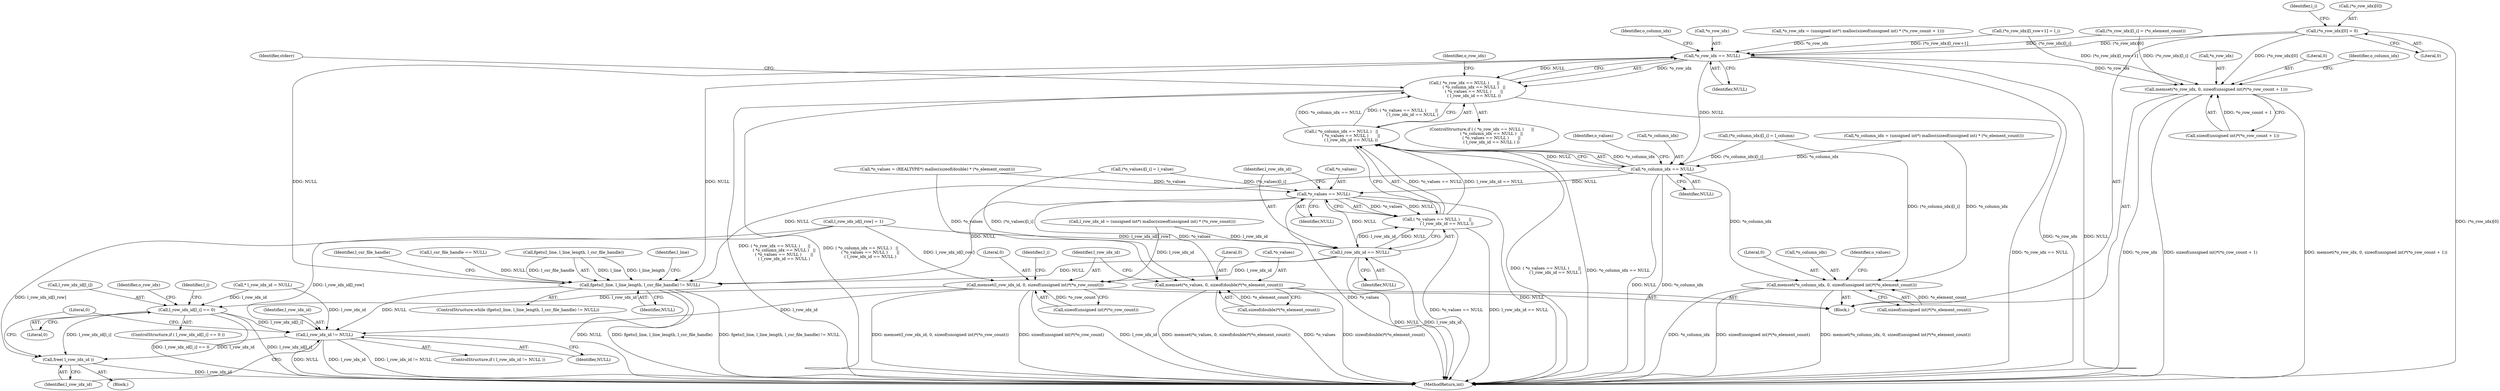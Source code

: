 digraph "0_libxsmm_151481489192e6d1997f8bde52c5c425ea41741d_0@array" {
"1000347" [label="(Call,(*o_row_idx)[0] = 0)"];
"1000267" [label="(Call,*o_row_idx == NULL)"];
"1000161" [label="(Call,fgets(l_line, l_line_length, l_csr_file_handle) != NULL)"];
"1000466" [label="(Call,l_row_idx_id != NULL)"];
"1000470" [label="(Call,free( l_row_idx_id ))"];
"1000266" [label="(Call,( *o_row_idx == NULL )      ||\n               ( *o_column_idx == NULL )   ||\n               ( *o_values == NULL )       ||\n               ( l_row_idx_id == NULL ))"];
"1000272" [label="(Call,*o_column_idx == NULL)"];
"1000271" [label="(Call,( *o_column_idx == NULL )   ||\n               ( *o_values == NULL )       ||\n               ( l_row_idx_id == NULL ))"];
"1000277" [label="(Call,*o_values == NULL)"];
"1000276" [label="(Call,( *o_values == NULL )       ||\n               ( l_row_idx_id == NULL ))"];
"1000281" [label="(Call,l_row_idx_id == NULL)"];
"1000320" [label="(Call,memset(l_row_idx_id, 0, sizeof(unsigned int)*(*o_row_count)))"];
"1000448" [label="(Call,l_row_idx_id[l_i] == 0)"];
"1000311" [label="(Call,memset(*o_values, 0, sizeof(double)*(*o_element_count)))"];
"1000302" [label="(Call,memset(*o_column_idx, 0, sizeof(unsigned int)*(*o_element_count)))"];
"1000291" [label="(Call,memset(*o_row_idx, 0, sizeof(unsigned int)*(*o_row_count + 1)))"];
"1000347" [label="(Call,(*o_row_idx)[0] = 0)"];
"1000150" [label="(Call,l_csr_file_handle == NULL)"];
"1000465" [label="(ControlStructure,if ( l_row_idx_id != NULL ))"];
"1000137" [label="(Call,* l_row_idx_id = NULL)"];
"1000312" [label="(Call,*o_values)"];
"1000265" [label="(ControlStructure,if ( ( *o_row_idx == NULL )      ||\n               ( *o_column_idx == NULL )   ||\n               ( *o_values == NULL )       ||\n               ( l_row_idx_id == NULL ) ))"];
"1000283" [label="(Identifier,NULL)"];
"1000171" [label="(Identifier,l_line)"];
"1000452" [label="(Literal,0)"];
"1000305" [label="(Literal,0)"];
"1000160" [label="(ControlStructure,while (fgets(l_line, l_line_length, l_csr_file_handle) != NULL))"];
"1000162" [label="(Call,fgets(l_line, l_line_length, l_csr_file_handle))"];
"1000467" [label="(Identifier,l_row_idx_id)"];
"1000291" [label="(Call,memset(*o_row_idx, 0, sizeof(unsigned int)*(*o_row_count + 1)))"];
"1000273" [label="(Call,*o_column_idx)"];
"1000268" [label="(Call,*o_row_idx)"];
"1000219" [label="(Block,)"];
"1000466" [label="(Call,l_row_idx_id != NULL)"];
"1000303" [label="(Call,*o_column_idx)"];
"1000295" [label="(Call,sizeof(unsigned int)*(*o_row_count + 1))"];
"1000277" [label="(Call,*o_values == NULL)"];
"1000423" [label="(Identifier,l_csr_file_handle)"];
"1000414" [label="(Call,(*o_row_idx)[l_row+1] = l_i)"];
"1000401" [label="(Call,(*o_values)[l_i] = l_value)"];
"1000323" [label="(Call,sizeof(unsigned int)*(*o_row_count))"];
"1000330" [label="(Identifier,l_i)"];
"1000449" [label="(Call,l_row_idx_id[l_i])"];
"1000306" [label="(Call,sizeof(unsigned int)*(*o_element_count))"];
"1000294" [label="(Literal,0)"];
"1000340" [label="(Call,(*o_row_idx)[l_i] = (*o_element_count))"];
"1000302" [label="(Call,memset(*o_column_idx, 0, sizeof(unsigned int)*(*o_element_count)))"];
"1000474" [label="(MethodReturn,int)"];
"1000276" [label="(Call,( *o_values == NULL )       ||\n               ( l_row_idx_id == NULL ))"];
"1000231" [label="(Call,*o_row_idx = (unsigned int*) malloc(sizeof(unsigned int) * (*o_row_count + 1)))"];
"1000448" [label="(Call,l_row_idx_id[l_i] == 0)"];
"1000311" [label="(Call,memset(*o_values, 0, sizeof(double)*(*o_element_count)))"];
"1000304" [label="(Identifier,o_column_idx)"];
"1000282" [label="(Identifier,l_row_idx_id)"];
"1000292" [label="(Call,*o_row_idx)"];
"1000266" [label="(Call,( *o_row_idx == NULL )      ||\n               ( *o_column_idx == NULL )   ||\n               ( *o_values == NULL )       ||\n               ( l_row_idx_id == NULL ))"];
"1000270" [label="(Identifier,NULL)"];
"1000275" [label="(Identifier,NULL)"];
"1000272" [label="(Call,*o_column_idx == NULL)"];
"1000395" [label="(Call,(*o_column_idx)[l_i] = l_column)"];
"1000161" [label="(Call,fgets(l_line, l_line_length, l_csr_file_handle) != NULL)"];
"1000255" [label="(Call,l_row_idx_id = (unsigned int*) malloc(sizeof(unsigned int) * (*o_row_count)))"];
"1000313" [label="(Identifier,o_values)"];
"1000286" [label="(Identifier,stderr)"];
"1000166" [label="(Identifier,NULL)"];
"1000293" [label="(Identifier,o_row_idx)"];
"1000457" [label="(Identifier,o_row_idx)"];
"1000278" [label="(Call,*o_values)"];
"1000267" [label="(Call,*o_row_idx == NULL)"];
"1000468" [label="(Identifier,NULL)"];
"1000469" [label="(Block,)"];
"1000473" [label="(Literal,0)"];
"1000352" [label="(Literal,0)"];
"1000220" [label="(Call,*o_column_idx = (unsigned int*) malloc(sizeof(unsigned int) * (*o_element_count)))"];
"1000279" [label="(Identifier,o_values)"];
"1000354" [label="(Identifier,l_i)"];
"1000470" [label="(Call,free( l_row_idx_id ))"];
"1000271" [label="(Call,( *o_column_idx == NULL )   ||\n               ( *o_values == NULL )       ||\n               ( l_row_idx_id == NULL ))"];
"1000322" [label="(Literal,0)"];
"1000445" [label="(Identifier,l_i)"];
"1000471" [label="(Identifier,l_row_idx_id)"];
"1000321" [label="(Identifier,l_row_idx_id)"];
"1000315" [label="(Call,sizeof(double)*(*o_element_count))"];
"1000314" [label="(Literal,0)"];
"1000348" [label="(Call,(*o_row_idx)[0])"];
"1000244" [label="(Call,*o_values = (REALTYPE*) malloc(sizeof(double) * (*o_element_count)))"];
"1000280" [label="(Identifier,NULL)"];
"1000281" [label="(Call,l_row_idx_id == NULL)"];
"1000409" [label="(Call,l_row_idx_id[l_row] = 1)"];
"1000320" [label="(Call,memset(l_row_idx_id, 0, sizeof(unsigned int)*(*o_row_count)))"];
"1000274" [label="(Identifier,o_column_idx)"];
"1000447" [label="(ControlStructure,if ( l_row_idx_id[l_i] == 0 ))"];
"1000347" -> "1000219"  [label="AST: "];
"1000347" -> "1000352"  [label="CFG: "];
"1000348" -> "1000347"  [label="AST: "];
"1000352" -> "1000347"  [label="AST: "];
"1000354" -> "1000347"  [label="CFG: "];
"1000347" -> "1000474"  [label="DDG: (*o_row_idx)[0]"];
"1000347" -> "1000267"  [label="DDG: (*o_row_idx)[0]"];
"1000347" -> "1000291"  [label="DDG: (*o_row_idx)[0]"];
"1000267" -> "1000266"  [label="AST: "];
"1000267" -> "1000270"  [label="CFG: "];
"1000268" -> "1000267"  [label="AST: "];
"1000270" -> "1000267"  [label="AST: "];
"1000274" -> "1000267"  [label="CFG: "];
"1000266" -> "1000267"  [label="CFG: "];
"1000267" -> "1000474"  [label="DDG: *o_row_idx"];
"1000267" -> "1000474"  [label="DDG: NULL"];
"1000267" -> "1000161"  [label="DDG: NULL"];
"1000267" -> "1000266"  [label="DDG: *o_row_idx"];
"1000267" -> "1000266"  [label="DDG: NULL"];
"1000340" -> "1000267"  [label="DDG: (*o_row_idx)[l_i]"];
"1000414" -> "1000267"  [label="DDG: (*o_row_idx)[l_row+1]"];
"1000231" -> "1000267"  [label="DDG: *o_row_idx"];
"1000161" -> "1000267"  [label="DDG: NULL"];
"1000267" -> "1000272"  [label="DDG: NULL"];
"1000267" -> "1000291"  [label="DDG: *o_row_idx"];
"1000161" -> "1000160"  [label="AST: "];
"1000161" -> "1000166"  [label="CFG: "];
"1000162" -> "1000161"  [label="AST: "];
"1000166" -> "1000161"  [label="AST: "];
"1000171" -> "1000161"  [label="CFG: "];
"1000423" -> "1000161"  [label="CFG: "];
"1000161" -> "1000474"  [label="DDG: NULL"];
"1000161" -> "1000474"  [label="DDG: fgets(l_line, l_line_length, l_csr_file_handle)"];
"1000161" -> "1000474"  [label="DDG: fgets(l_line, l_line_length, l_csr_file_handle) != NULL"];
"1000162" -> "1000161"  [label="DDG: l_line"];
"1000162" -> "1000161"  [label="DDG: l_line_length"];
"1000162" -> "1000161"  [label="DDG: l_csr_file_handle"];
"1000272" -> "1000161"  [label="DDG: NULL"];
"1000277" -> "1000161"  [label="DDG: NULL"];
"1000281" -> "1000161"  [label="DDG: NULL"];
"1000150" -> "1000161"  [label="DDG: NULL"];
"1000161" -> "1000466"  [label="DDG: NULL"];
"1000466" -> "1000465"  [label="AST: "];
"1000466" -> "1000468"  [label="CFG: "];
"1000467" -> "1000466"  [label="AST: "];
"1000468" -> "1000466"  [label="AST: "];
"1000471" -> "1000466"  [label="CFG: "];
"1000473" -> "1000466"  [label="CFG: "];
"1000466" -> "1000474"  [label="DDG: NULL"];
"1000466" -> "1000474"  [label="DDG: l_row_idx_id"];
"1000466" -> "1000474"  [label="DDG: l_row_idx_id != NULL"];
"1000448" -> "1000466"  [label="DDG: l_row_idx_id[l_i]"];
"1000409" -> "1000466"  [label="DDG: l_row_idx_id[l_row]"];
"1000137" -> "1000466"  [label="DDG: l_row_idx_id"];
"1000320" -> "1000466"  [label="DDG: l_row_idx_id"];
"1000466" -> "1000470"  [label="DDG: l_row_idx_id"];
"1000470" -> "1000469"  [label="AST: "];
"1000470" -> "1000471"  [label="CFG: "];
"1000471" -> "1000470"  [label="AST: "];
"1000473" -> "1000470"  [label="CFG: "];
"1000470" -> "1000474"  [label="DDG: l_row_idx_id"];
"1000448" -> "1000470"  [label="DDG: l_row_idx_id[l_i]"];
"1000409" -> "1000470"  [label="DDG: l_row_idx_id[l_row]"];
"1000266" -> "1000265"  [label="AST: "];
"1000266" -> "1000271"  [label="CFG: "];
"1000271" -> "1000266"  [label="AST: "];
"1000286" -> "1000266"  [label="CFG: "];
"1000293" -> "1000266"  [label="CFG: "];
"1000266" -> "1000474"  [label="DDG: *o_row_idx == NULL"];
"1000266" -> "1000474"  [label="DDG: ( *o_row_idx == NULL )      ||\n               ( *o_column_idx == NULL )   ||\n               ( *o_values == NULL )       ||\n               ( l_row_idx_id == NULL )"];
"1000266" -> "1000474"  [label="DDG: ( *o_column_idx == NULL )   ||\n               ( *o_values == NULL )       ||\n               ( l_row_idx_id == NULL )"];
"1000271" -> "1000266"  [label="DDG: *o_column_idx == NULL"];
"1000271" -> "1000266"  [label="DDG: ( *o_values == NULL )       ||\n               ( l_row_idx_id == NULL )"];
"1000272" -> "1000271"  [label="AST: "];
"1000272" -> "1000275"  [label="CFG: "];
"1000273" -> "1000272"  [label="AST: "];
"1000275" -> "1000272"  [label="AST: "];
"1000279" -> "1000272"  [label="CFG: "];
"1000271" -> "1000272"  [label="CFG: "];
"1000272" -> "1000474"  [label="DDG: NULL"];
"1000272" -> "1000474"  [label="DDG: *o_column_idx"];
"1000272" -> "1000271"  [label="DDG: *o_column_idx"];
"1000272" -> "1000271"  [label="DDG: NULL"];
"1000395" -> "1000272"  [label="DDG: (*o_column_idx)[l_i]"];
"1000220" -> "1000272"  [label="DDG: *o_column_idx"];
"1000272" -> "1000277"  [label="DDG: NULL"];
"1000272" -> "1000302"  [label="DDG: *o_column_idx"];
"1000271" -> "1000276"  [label="CFG: "];
"1000276" -> "1000271"  [label="AST: "];
"1000271" -> "1000474"  [label="DDG: ( *o_values == NULL )       ||\n               ( l_row_idx_id == NULL )"];
"1000271" -> "1000474"  [label="DDG: *o_column_idx == NULL"];
"1000276" -> "1000271"  [label="DDG: *o_values == NULL"];
"1000276" -> "1000271"  [label="DDG: l_row_idx_id == NULL"];
"1000277" -> "1000276"  [label="AST: "];
"1000277" -> "1000280"  [label="CFG: "];
"1000278" -> "1000277"  [label="AST: "];
"1000280" -> "1000277"  [label="AST: "];
"1000282" -> "1000277"  [label="CFG: "];
"1000276" -> "1000277"  [label="CFG: "];
"1000277" -> "1000474"  [label="DDG: NULL"];
"1000277" -> "1000474"  [label="DDG: *o_values"];
"1000277" -> "1000276"  [label="DDG: *o_values"];
"1000277" -> "1000276"  [label="DDG: NULL"];
"1000401" -> "1000277"  [label="DDG: (*o_values)[l_i]"];
"1000244" -> "1000277"  [label="DDG: *o_values"];
"1000277" -> "1000281"  [label="DDG: NULL"];
"1000277" -> "1000311"  [label="DDG: *o_values"];
"1000276" -> "1000281"  [label="CFG: "];
"1000281" -> "1000276"  [label="AST: "];
"1000276" -> "1000474"  [label="DDG: l_row_idx_id == NULL"];
"1000276" -> "1000474"  [label="DDG: *o_values == NULL"];
"1000281" -> "1000276"  [label="DDG: l_row_idx_id"];
"1000281" -> "1000276"  [label="DDG: NULL"];
"1000281" -> "1000283"  [label="CFG: "];
"1000282" -> "1000281"  [label="AST: "];
"1000283" -> "1000281"  [label="AST: "];
"1000281" -> "1000474"  [label="DDG: l_row_idx_id"];
"1000281" -> "1000474"  [label="DDG: NULL"];
"1000409" -> "1000281"  [label="DDG: l_row_idx_id[l_row]"];
"1000255" -> "1000281"  [label="DDG: l_row_idx_id"];
"1000281" -> "1000320"  [label="DDG: l_row_idx_id"];
"1000320" -> "1000219"  [label="AST: "];
"1000320" -> "1000323"  [label="CFG: "];
"1000321" -> "1000320"  [label="AST: "];
"1000322" -> "1000320"  [label="AST: "];
"1000323" -> "1000320"  [label="AST: "];
"1000330" -> "1000320"  [label="CFG: "];
"1000320" -> "1000474"  [label="DDG: sizeof(unsigned int)*(*o_row_count)"];
"1000320" -> "1000474"  [label="DDG: l_row_idx_id"];
"1000320" -> "1000474"  [label="DDG: memset(l_row_idx_id, 0, sizeof(unsigned int)*(*o_row_count))"];
"1000409" -> "1000320"  [label="DDG: l_row_idx_id[l_row]"];
"1000255" -> "1000320"  [label="DDG: l_row_idx_id"];
"1000323" -> "1000320"  [label="DDG: *o_row_count"];
"1000320" -> "1000448"  [label="DDG: l_row_idx_id"];
"1000448" -> "1000447"  [label="AST: "];
"1000448" -> "1000452"  [label="CFG: "];
"1000449" -> "1000448"  [label="AST: "];
"1000452" -> "1000448"  [label="AST: "];
"1000457" -> "1000448"  [label="CFG: "];
"1000445" -> "1000448"  [label="CFG: "];
"1000448" -> "1000474"  [label="DDG: l_row_idx_id[l_i]"];
"1000448" -> "1000474"  [label="DDG: l_row_idx_id[l_i] == 0"];
"1000137" -> "1000448"  [label="DDG: l_row_idx_id"];
"1000311" -> "1000219"  [label="AST: "];
"1000311" -> "1000315"  [label="CFG: "];
"1000312" -> "1000311"  [label="AST: "];
"1000314" -> "1000311"  [label="AST: "];
"1000315" -> "1000311"  [label="AST: "];
"1000321" -> "1000311"  [label="CFG: "];
"1000311" -> "1000474"  [label="DDG: *o_values"];
"1000311" -> "1000474"  [label="DDG: sizeof(double)*(*o_element_count)"];
"1000311" -> "1000474"  [label="DDG: memset(*o_values, 0, sizeof(double)*(*o_element_count))"];
"1000401" -> "1000311"  [label="DDG: (*o_values)[l_i]"];
"1000244" -> "1000311"  [label="DDG: *o_values"];
"1000315" -> "1000311"  [label="DDG: *o_element_count"];
"1000302" -> "1000219"  [label="AST: "];
"1000302" -> "1000306"  [label="CFG: "];
"1000303" -> "1000302"  [label="AST: "];
"1000305" -> "1000302"  [label="AST: "];
"1000306" -> "1000302"  [label="AST: "];
"1000313" -> "1000302"  [label="CFG: "];
"1000302" -> "1000474"  [label="DDG: *o_column_idx"];
"1000302" -> "1000474"  [label="DDG: sizeof(unsigned int)*(*o_element_count)"];
"1000302" -> "1000474"  [label="DDG: memset(*o_column_idx, 0, sizeof(unsigned int)*(*o_element_count))"];
"1000395" -> "1000302"  [label="DDG: (*o_column_idx)[l_i]"];
"1000220" -> "1000302"  [label="DDG: *o_column_idx"];
"1000306" -> "1000302"  [label="DDG: *o_element_count"];
"1000291" -> "1000219"  [label="AST: "];
"1000291" -> "1000295"  [label="CFG: "];
"1000292" -> "1000291"  [label="AST: "];
"1000294" -> "1000291"  [label="AST: "];
"1000295" -> "1000291"  [label="AST: "];
"1000304" -> "1000291"  [label="CFG: "];
"1000291" -> "1000474"  [label="DDG: memset(*o_row_idx, 0, sizeof(unsigned int)*(*o_row_count + 1))"];
"1000291" -> "1000474"  [label="DDG: *o_row_idx"];
"1000291" -> "1000474"  [label="DDG: sizeof(unsigned int)*(*o_row_count + 1)"];
"1000414" -> "1000291"  [label="DDG: (*o_row_idx)[l_row+1]"];
"1000340" -> "1000291"  [label="DDG: (*o_row_idx)[l_i]"];
"1000295" -> "1000291"  [label="DDG: *o_row_count + 1"];
}
